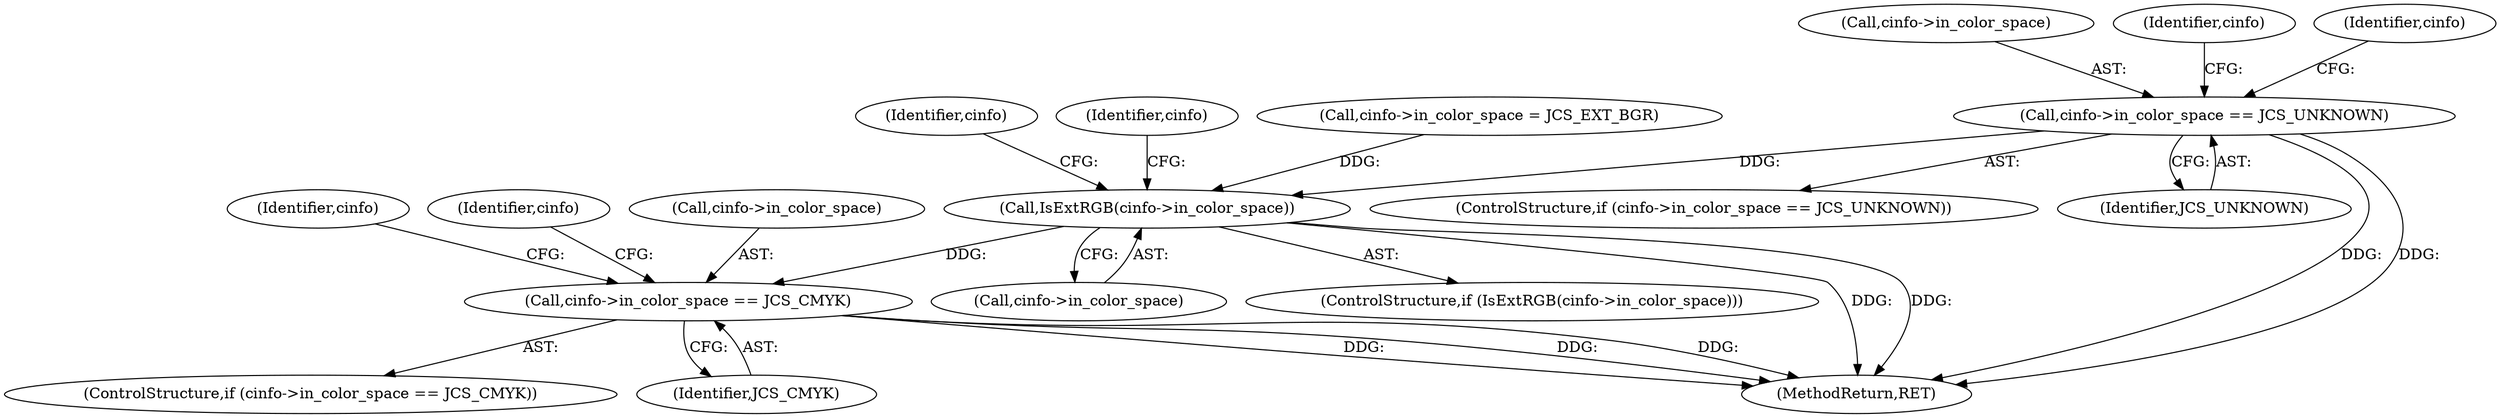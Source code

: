 digraph "0_libjpeg-turbo_43e84cff1bb2bd8293066f6ac4eb0df61ddddbc6@API" {
"1000591" [label="(Call,cinfo->in_color_space == JCS_UNKNOWN)"];
"1000602" [label="(Call,IsExtRGB(cinfo->in_color_space))"];
"1000617" [label="(Call,cinfo->in_color_space == JCS_CMYK)"];
"1000624" [label="(Identifier,cinfo)"];
"1000603" [label="(Call,cinfo->in_color_space)"];
"1000592" [label="(Call,cinfo->in_color_space)"];
"1000619" [label="(Identifier,cinfo)"];
"1000602" [label="(Call,IsExtRGB(cinfo->in_color_space))"];
"1000604" [label="(Identifier,cinfo)"];
"1000616" [label="(ControlStructure,if (cinfo->in_color_space == JCS_CMYK))"];
"1000601" [label="(ControlStructure,if (IsExtRGB(cinfo->in_color_space)))"];
"1000590" [label="(ControlStructure,if (cinfo->in_color_space == JCS_UNKNOWN))"];
"1000617" [label="(Call,cinfo->in_color_space == JCS_CMYK)"];
"1000595" [label="(Identifier,JCS_UNKNOWN)"];
"1000621" [label="(Identifier,JCS_CMYK)"];
"1000629" [label="(Identifier,cinfo)"];
"1000591" [label="(Call,cinfo->in_color_space == JCS_UNKNOWN)"];
"1000608" [label="(Identifier,cinfo)"];
"1000596" [label="(Call,cinfo->in_color_space = JCS_EXT_BGR)"];
"1000618" [label="(Call,cinfo->in_color_space)"];
"1000854" [label="(MethodReturn,RET)"];
"1000598" [label="(Identifier,cinfo)"];
"1000591" -> "1000590"  [label="AST: "];
"1000591" -> "1000595"  [label="CFG: "];
"1000592" -> "1000591"  [label="AST: "];
"1000595" -> "1000591"  [label="AST: "];
"1000598" -> "1000591"  [label="CFG: "];
"1000604" -> "1000591"  [label="CFG: "];
"1000591" -> "1000854"  [label="DDG: "];
"1000591" -> "1000854"  [label="DDG: "];
"1000591" -> "1000602"  [label="DDG: "];
"1000602" -> "1000601"  [label="AST: "];
"1000602" -> "1000603"  [label="CFG: "];
"1000603" -> "1000602"  [label="AST: "];
"1000608" -> "1000602"  [label="CFG: "];
"1000619" -> "1000602"  [label="CFG: "];
"1000602" -> "1000854"  [label="DDG: "];
"1000602" -> "1000854"  [label="DDG: "];
"1000596" -> "1000602"  [label="DDG: "];
"1000602" -> "1000617"  [label="DDG: "];
"1000617" -> "1000616"  [label="AST: "];
"1000617" -> "1000621"  [label="CFG: "];
"1000618" -> "1000617"  [label="AST: "];
"1000621" -> "1000617"  [label="AST: "];
"1000624" -> "1000617"  [label="CFG: "];
"1000629" -> "1000617"  [label="CFG: "];
"1000617" -> "1000854"  [label="DDG: "];
"1000617" -> "1000854"  [label="DDG: "];
"1000617" -> "1000854"  [label="DDG: "];
}
